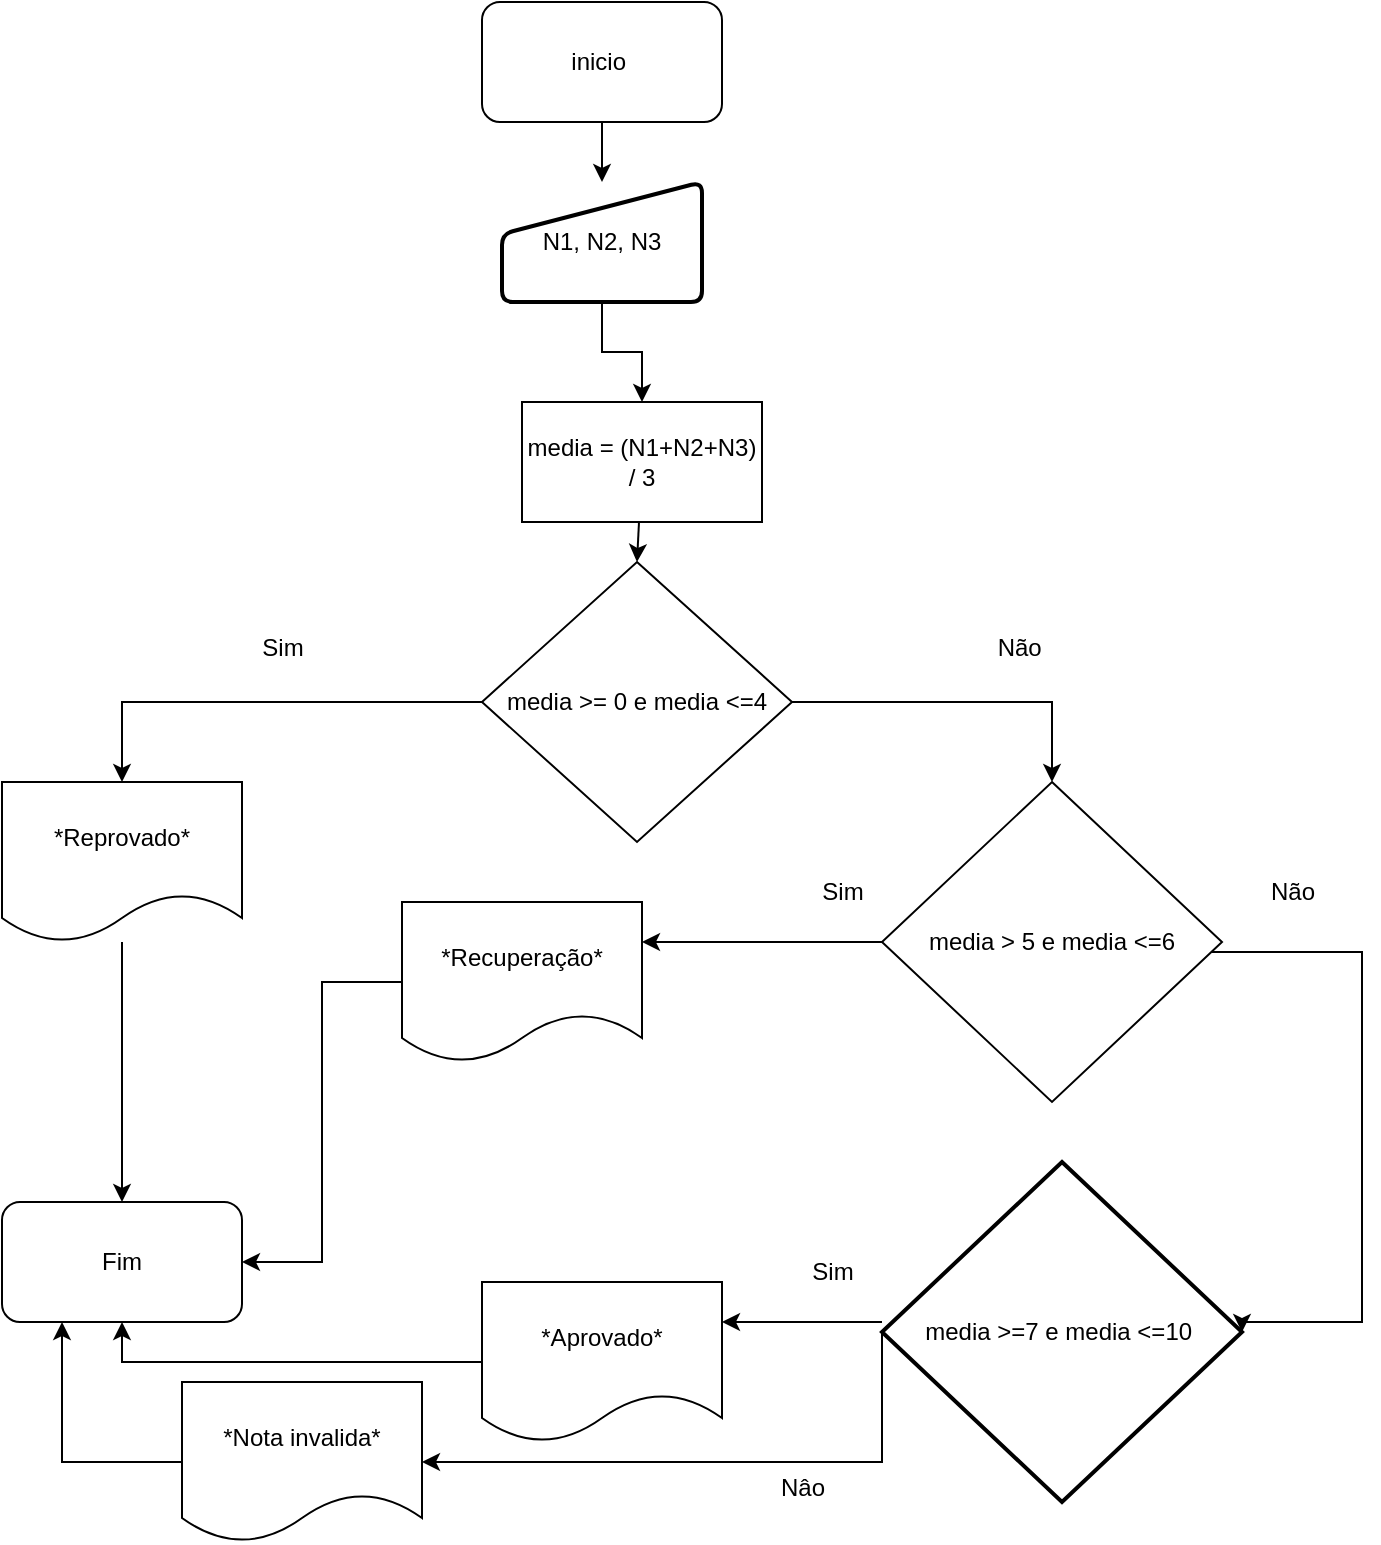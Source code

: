 <mxfile version="25.0.2">
  <diagram name="Página-1" id="lInwFcGZuHgLDupcHuKE">
    <mxGraphModel dx="1588" dy="768" grid="1" gridSize="10" guides="1" tooltips="1" connect="1" arrows="1" fold="1" page="1" pageScale="1" pageWidth="827" pageHeight="1169" math="0" shadow="0">
      <root>
        <mxCell id="0" />
        <mxCell id="1" parent="0" />
        <mxCell id="3Km55Mv95hSh0CZuVn9I-4" value="media = (N1+N2+N3) / 3" style="rounded=0;whiteSpace=wrap;html=1;labelBackgroundColor=none;" vertex="1" parent="1">
          <mxGeometry x="360" y="230" width="120" height="60" as="geometry" />
        </mxCell>
        <mxCell id="3Km55Mv95hSh0CZuVn9I-10" value="" style="edgeStyle=orthogonalEdgeStyle;rounded=0;orthogonalLoop=1;jettySize=auto;html=1;labelBackgroundColor=none;fontColor=default;" edge="1" parent="1" source="3Km55Mv95hSh0CZuVn9I-11" target="3Km55Mv95hSh0CZuVn9I-4">
          <mxGeometry relative="1" as="geometry">
            <mxPoint x="490" y="150" as="sourcePoint" />
            <Array as="points" />
          </mxGeometry>
        </mxCell>
        <mxCell id="3Km55Mv95hSh0CZuVn9I-11" value="N1, N2, N3" style="html=1;strokeWidth=2;shape=manualInput;whiteSpace=wrap;rounded=1;size=26;arcSize=11;labelBackgroundColor=none;" vertex="1" parent="1">
          <mxGeometry x="350" y="120" width="100" height="60" as="geometry" />
        </mxCell>
        <mxCell id="3Km55Mv95hSh0CZuVn9I-13" value="" style="edgeStyle=orthogonalEdgeStyle;rounded=0;orthogonalLoop=1;jettySize=auto;html=1;labelBackgroundColor=none;fontColor=default;" edge="1" parent="1" source="3Km55Mv95hSh0CZuVn9I-12" target="3Km55Mv95hSh0CZuVn9I-11">
          <mxGeometry relative="1" as="geometry" />
        </mxCell>
        <mxCell id="3Km55Mv95hSh0CZuVn9I-12" value="inicio&amp;nbsp;" style="rounded=1;whiteSpace=wrap;html=1;labelBackgroundColor=none;" vertex="1" parent="1">
          <mxGeometry x="340" y="30" width="120" height="60" as="geometry" />
        </mxCell>
        <mxCell id="3Km55Mv95hSh0CZuVn9I-14" value="media &amp;gt;= 0 e media &amp;lt;=4" style="rhombus;whiteSpace=wrap;html=1;labelBackgroundColor=none;" vertex="1" parent="1">
          <mxGeometry x="340" y="310" width="155" height="140" as="geometry" />
        </mxCell>
        <mxCell id="3Km55Mv95hSh0CZuVn9I-15" value="" style="endArrow=classic;html=1;rounded=0;entryX=0.5;entryY=0;entryDx=0;entryDy=0;labelBackgroundColor=none;fontColor=default;" edge="1" parent="1" source="3Km55Mv95hSh0CZuVn9I-4" target="3Km55Mv95hSh0CZuVn9I-14">
          <mxGeometry width="50" height="50" relative="1" as="geometry">
            <mxPoint x="400" y="360" as="sourcePoint" />
            <mxPoint x="450" y="310" as="targetPoint" />
          </mxGeometry>
        </mxCell>
        <mxCell id="3Km55Mv95hSh0CZuVn9I-40" style="edgeStyle=orthogonalEdgeStyle;rounded=0;orthogonalLoop=1;jettySize=auto;html=1;entryX=0.5;entryY=0;entryDx=0;entryDy=0;labelBackgroundColor=none;fontColor=default;" edge="1" parent="1" source="3Km55Mv95hSh0CZuVn9I-16" target="3Km55Mv95hSh0CZuVn9I-39">
          <mxGeometry relative="1" as="geometry" />
        </mxCell>
        <mxCell id="3Km55Mv95hSh0CZuVn9I-16" value="*Reprovado*" style="shape=document;whiteSpace=wrap;html=1;boundedLbl=1;labelBackgroundColor=none;" vertex="1" parent="1">
          <mxGeometry x="100" y="420" width="120" height="80" as="geometry" />
        </mxCell>
        <mxCell id="3Km55Mv95hSh0CZuVn9I-17" value="" style="endArrow=classic;html=1;rounded=0;exitX=0;exitY=0.5;exitDx=0;exitDy=0;labelBackgroundColor=none;fontColor=default;" edge="1" parent="1" source="3Km55Mv95hSh0CZuVn9I-14" target="3Km55Mv95hSh0CZuVn9I-16">
          <mxGeometry width="50" height="50" relative="1" as="geometry">
            <mxPoint x="250" y="380" as="sourcePoint" />
            <mxPoint x="160" y="440" as="targetPoint" />
            <Array as="points">
              <mxPoint x="160" y="380" />
            </Array>
          </mxGeometry>
        </mxCell>
        <mxCell id="3Km55Mv95hSh0CZuVn9I-20" value="Sim" style="text;html=1;align=center;verticalAlign=middle;resizable=0;points=[];autosize=1;strokeColor=none;fillColor=none;labelBackgroundColor=none;" vertex="1" parent="1">
          <mxGeometry x="220" y="338" width="40" height="30" as="geometry" />
        </mxCell>
        <mxCell id="3Km55Mv95hSh0CZuVn9I-22" value="" style="endArrow=classic;html=1;rounded=0;exitX=1;exitY=0.5;exitDx=0;exitDy=0;entryX=0.5;entryY=0;entryDx=0;entryDy=0;labelBackgroundColor=none;fontColor=default;" edge="1" parent="1" source="3Km55Mv95hSh0CZuVn9I-14" target="3Km55Mv95hSh0CZuVn9I-27">
          <mxGeometry width="50" height="50" relative="1" as="geometry">
            <mxPoint x="560" y="400" as="sourcePoint" />
            <mxPoint x="680" y="410" as="targetPoint" />
            <Array as="points">
              <mxPoint x="625" y="380" />
            </Array>
          </mxGeometry>
        </mxCell>
        <mxCell id="3Km55Mv95hSh0CZuVn9I-26" value="Não&amp;nbsp;" style="text;html=1;align=center;verticalAlign=middle;resizable=0;points=[];autosize=1;strokeColor=none;fillColor=none;labelBackgroundColor=none;" vertex="1" parent="1">
          <mxGeometry x="585" y="338" width="50" height="30" as="geometry" />
        </mxCell>
        <mxCell id="3Km55Mv95hSh0CZuVn9I-29" style="edgeStyle=orthogonalEdgeStyle;rounded=0;orthogonalLoop=1;jettySize=auto;html=1;entryX=1;entryY=0.25;entryDx=0;entryDy=0;labelBackgroundColor=none;fontColor=default;" edge="1" parent="1" source="3Km55Mv95hSh0CZuVn9I-27" target="3Km55Mv95hSh0CZuVn9I-30">
          <mxGeometry relative="1" as="geometry">
            <mxPoint x="430" y="510" as="targetPoint" />
          </mxGeometry>
        </mxCell>
        <mxCell id="3Km55Mv95hSh0CZuVn9I-32" style="edgeStyle=orthogonalEdgeStyle;rounded=0;orthogonalLoop=1;jettySize=auto;html=1;entryX=1;entryY=0.5;entryDx=0;entryDy=0;entryPerimeter=0;labelBackgroundColor=none;fontColor=default;" edge="1" parent="1" source="3Km55Mv95hSh0CZuVn9I-27" target="3Km55Mv95hSh0CZuVn9I-33">
          <mxGeometry relative="1" as="geometry">
            <mxPoint x="660" y="650" as="targetPoint" />
            <Array as="points">
              <mxPoint x="780" y="505" />
              <mxPoint x="780" y="690" />
            </Array>
          </mxGeometry>
        </mxCell>
        <mxCell id="3Km55Mv95hSh0CZuVn9I-27" value="media &amp;gt; 5 e media &amp;lt;=6" style="rhombus;whiteSpace=wrap;html=1;labelBackgroundColor=none;" vertex="1" parent="1">
          <mxGeometry x="540" y="420" width="170" height="160" as="geometry" />
        </mxCell>
        <mxCell id="3Km55Mv95hSh0CZuVn9I-41" style="edgeStyle=orthogonalEdgeStyle;rounded=0;orthogonalLoop=1;jettySize=auto;html=1;entryX=1;entryY=0.5;entryDx=0;entryDy=0;labelBackgroundColor=none;fontColor=default;" edge="1" parent="1" source="3Km55Mv95hSh0CZuVn9I-30" target="3Km55Mv95hSh0CZuVn9I-39">
          <mxGeometry relative="1" as="geometry" />
        </mxCell>
        <mxCell id="3Km55Mv95hSh0CZuVn9I-30" value="*Recuperação*" style="shape=document;whiteSpace=wrap;html=1;boundedLbl=1;labelBackgroundColor=none;" vertex="1" parent="1">
          <mxGeometry x="300" y="480" width="120" height="80" as="geometry" />
        </mxCell>
        <mxCell id="3Km55Mv95hSh0CZuVn9I-31" value="Sim" style="text;html=1;align=center;verticalAlign=middle;resizable=0;points=[];autosize=1;strokeColor=none;fillColor=none;labelBackgroundColor=none;" vertex="1" parent="1">
          <mxGeometry x="500" y="460" width="40" height="30" as="geometry" />
        </mxCell>
        <mxCell id="3Km55Mv95hSh0CZuVn9I-36" style="edgeStyle=orthogonalEdgeStyle;rounded=0;orthogonalLoop=1;jettySize=auto;html=1;entryX=1;entryY=0.25;entryDx=0;entryDy=0;labelBackgroundColor=none;fontColor=default;" edge="1" parent="1" source="3Km55Mv95hSh0CZuVn9I-33" target="3Km55Mv95hSh0CZuVn9I-35">
          <mxGeometry relative="1" as="geometry">
            <Array as="points">
              <mxPoint x="520" y="690" />
              <mxPoint x="520" y="690" />
            </Array>
          </mxGeometry>
        </mxCell>
        <mxCell id="3Km55Mv95hSh0CZuVn9I-49" style="edgeStyle=orthogonalEdgeStyle;rounded=0;orthogonalLoop=1;jettySize=auto;html=1;entryX=1;entryY=0.5;entryDx=0;entryDy=0;exitX=0;exitY=0.5;exitDx=0;exitDy=0;exitPerimeter=0;" edge="1" parent="1" source="3Km55Mv95hSh0CZuVn9I-33" target="3Km55Mv95hSh0CZuVn9I-50">
          <mxGeometry relative="1" as="geometry">
            <mxPoint x="630" y="880" as="targetPoint" />
            <Array as="points">
              <mxPoint x="540" y="760" />
            </Array>
          </mxGeometry>
        </mxCell>
        <mxCell id="3Km55Mv95hSh0CZuVn9I-33" value="media &amp;gt;=7 e media &amp;lt;=10&lt;span style=&quot;background-color: initial;&quot;&gt;&amp;nbsp;&lt;/span&gt;" style="strokeWidth=2;html=1;shape=mxgraph.flowchart.decision;whiteSpace=wrap;labelBackgroundColor=none;" vertex="1" parent="1">
          <mxGeometry x="540" y="610" width="180" height="170" as="geometry" />
        </mxCell>
        <mxCell id="3Km55Mv95hSh0CZuVn9I-34" value="Não" style="text;html=1;align=center;verticalAlign=middle;resizable=0;points=[];autosize=1;strokeColor=none;fillColor=none;labelBackgroundColor=none;" vertex="1" parent="1">
          <mxGeometry x="720" y="460" width="50" height="30" as="geometry" />
        </mxCell>
        <mxCell id="3Km55Mv95hSh0CZuVn9I-42" style="edgeStyle=orthogonalEdgeStyle;rounded=0;orthogonalLoop=1;jettySize=auto;html=1;entryX=0.5;entryY=1;entryDx=0;entryDy=0;labelBackgroundColor=none;fontColor=default;" edge="1" parent="1" source="3Km55Mv95hSh0CZuVn9I-35" target="3Km55Mv95hSh0CZuVn9I-39">
          <mxGeometry relative="1" as="geometry" />
        </mxCell>
        <mxCell id="3Km55Mv95hSh0CZuVn9I-35" value="*Aprovado*" style="shape=document;whiteSpace=wrap;html=1;boundedLbl=1;labelBackgroundColor=none;" vertex="1" parent="1">
          <mxGeometry x="340" y="670" width="120" height="80" as="geometry" />
        </mxCell>
        <mxCell id="3Km55Mv95hSh0CZuVn9I-38" value="Sim" style="text;html=1;align=center;verticalAlign=middle;resizable=0;points=[];autosize=1;strokeColor=none;fillColor=none;labelBackgroundColor=none;" vertex="1" parent="1">
          <mxGeometry x="495" y="650" width="40" height="30" as="geometry" />
        </mxCell>
        <mxCell id="3Km55Mv95hSh0CZuVn9I-39" value="Fim" style="rounded=1;whiteSpace=wrap;html=1;labelBackgroundColor=none;" vertex="1" parent="1">
          <mxGeometry x="100" y="630" width="120" height="60" as="geometry" />
        </mxCell>
        <mxCell id="3Km55Mv95hSh0CZuVn9I-51" style="edgeStyle=orthogonalEdgeStyle;rounded=0;orthogonalLoop=1;jettySize=auto;html=1;entryX=0.25;entryY=1;entryDx=0;entryDy=0;exitX=0;exitY=0.5;exitDx=0;exitDy=0;" edge="1" parent="1" source="3Km55Mv95hSh0CZuVn9I-50" target="3Km55Mv95hSh0CZuVn9I-39">
          <mxGeometry relative="1" as="geometry" />
        </mxCell>
        <mxCell id="3Km55Mv95hSh0CZuVn9I-50" value="*Nota invalida*" style="shape=document;whiteSpace=wrap;html=1;boundedLbl=1;" vertex="1" parent="1">
          <mxGeometry x="190" y="720" width="120" height="80" as="geometry" />
        </mxCell>
        <mxCell id="3Km55Mv95hSh0CZuVn9I-52" value="Nâo" style="text;html=1;align=center;verticalAlign=middle;resizable=0;points=[];autosize=1;strokeColor=none;fillColor=none;" vertex="1" parent="1">
          <mxGeometry x="475" y="758" width="50" height="30" as="geometry" />
        </mxCell>
      </root>
    </mxGraphModel>
  </diagram>
</mxfile>
